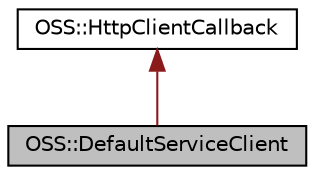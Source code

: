 digraph "OSS::DefaultServiceClient"
{
  edge [fontname="Helvetica",fontsize="10",labelfontname="Helvetica",labelfontsize="10"];
  node [fontname="Helvetica",fontsize="10",shape=record];
  Node1 [label="OSS::DefaultServiceClient",height=0.2,width=0.4,color="black", fillcolor="grey75", style="filled" fontcolor="black"];
  Node2 -> Node1 [dir="back",color="firebrick4",fontsize="10",style="solid",fontname="Helvetica"];
  Node2 [label="OSS::HttpClientCallback",height=0.2,width=0.4,color="black", fillcolor="white", style="filled",URL="$class_o_s_s_1_1_http_client_callback.html"];
}
